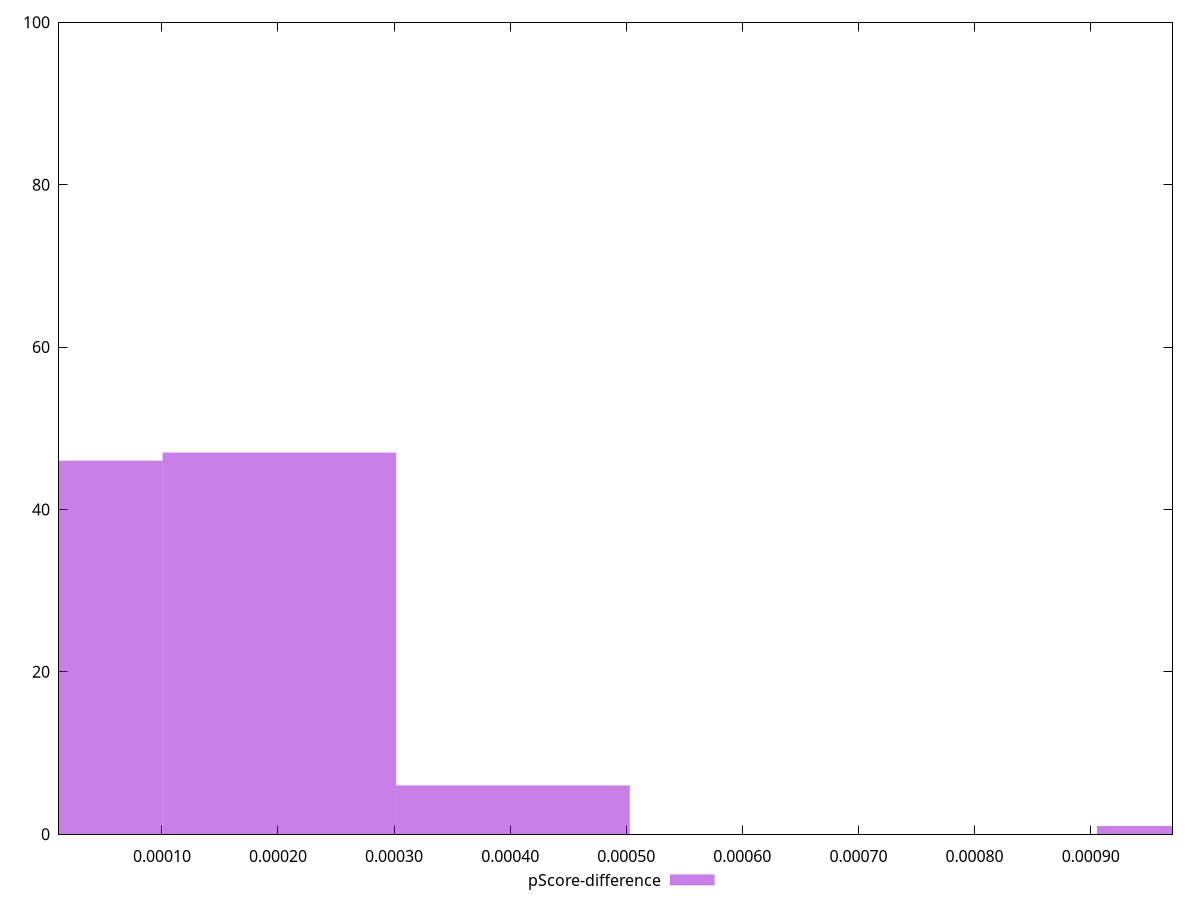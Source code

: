 reset

$pScoreDifference <<EOF
0.0010060177248024547 1
0 46
0.00020120354496049094 47
0.00040240708992098187 6
EOF

set key outside below
set boxwidth 0.00020120354496049094
set xrange [0.000011361728023573381:0.00097049864558163]
set yrange [0:100]
set trange [0:100]
set style fill transparent solid 0.5 noborder
set terminal svg size 640, 490 enhanced background rgb 'white'
set output "report_00013_2021-02-09T12-04-24.940Z/largest-contentful-paint/samples/pages/pScore-difference/histogram.svg"

plot $pScoreDifference title "pScore-difference" with boxes

reset
